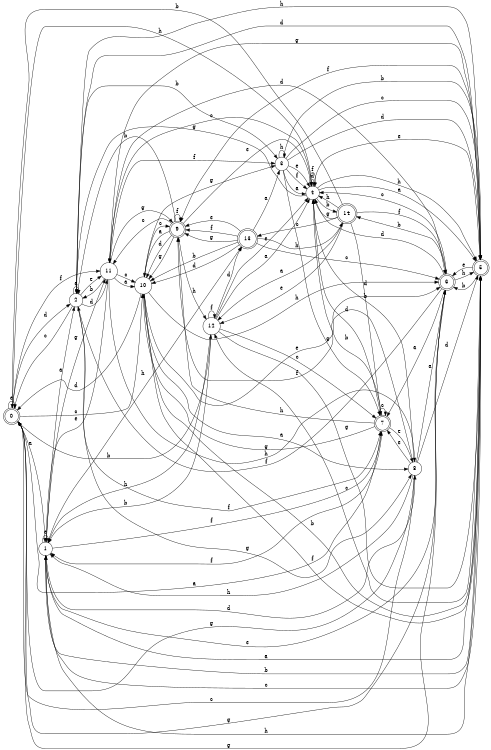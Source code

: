 digraph n12_6 {
__start0 [label="" shape="none"];

rankdir=LR;
size="8,5";

s0 [style="rounded,filled", color="black", fillcolor="white" shape="doublecircle", label="0"];
s1 [style="filled", color="black", fillcolor="white" shape="circle", label="1"];
s2 [style="filled", color="black", fillcolor="white" shape="circle", label="2"];
s3 [style="filled", color="black", fillcolor="white" shape="circle", label="3"];
s4 [style="filled", color="black", fillcolor="white" shape="circle", label="4"];
s5 [style="rounded,filled", color="black", fillcolor="white" shape="doublecircle", label="5"];
s6 [style="rounded,filled", color="black", fillcolor="white" shape="doublecircle", label="6"];
s7 [style="rounded,filled", color="black", fillcolor="white" shape="doublecircle", label="7"];
s8 [style="filled", color="black", fillcolor="white" shape="circle", label="8"];
s9 [style="rounded,filled", color="black", fillcolor="white" shape="doublecircle", label="9"];
s10 [style="filled", color="black", fillcolor="white" shape="circle", label="10"];
s11 [style="filled", color="black", fillcolor="white" shape="circle", label="11"];
s12 [style="filled", color="black", fillcolor="white" shape="circle", label="12"];
s13 [style="rounded,filled", color="black", fillcolor="white" shape="doublecircle", label="13"];
s14 [style="rounded,filled", color="black", fillcolor="white" shape="doublecircle", label="14"];
s0 -> s1 [label="a"];
s0 -> s12 [label="b"];
s0 -> s10 [label="c"];
s0 -> s2 [label="d"];
s0 -> s0 [label="e"];
s0 -> s11 [label="f"];
s0 -> s6 [label="g"];
s0 -> s4 [label="h"];
s1 -> s2 [label="a"];
s1 -> s5 [label="b"];
s1 -> s5 [label="c"];
s1 -> s8 [label="d"];
s1 -> s1 [label="e"];
s1 -> s7 [label="f"];
s1 -> s11 [label="g"];
s1 -> s13 [label="h"];
s2 -> s2 [label="a"];
s2 -> s3 [label="b"];
s2 -> s0 [label="c"];
s2 -> s11 [label="d"];
s2 -> s11 [label="e"];
s2 -> s7 [label="f"];
s2 -> s8 [label="g"];
s2 -> s5 [label="h"];
s3 -> s4 [label="a"];
s3 -> s5 [label="b"];
s3 -> s5 [label="c"];
s3 -> s5 [label="d"];
s3 -> s4 [label="e"];
s3 -> s4 [label="f"];
s3 -> s7 [label="g"];
s3 -> s3 [label="h"];
s4 -> s5 [label="a"];
s4 -> s14 [label="b"];
s4 -> s11 [label="c"];
s4 -> s4 [label="d"];
s4 -> s5 [label="e"];
s4 -> s4 [label="f"];
s4 -> s2 [label="g"];
s4 -> s5 [label="h"];
s5 -> s1 [label="a"];
s5 -> s6 [label="b"];
s5 -> s12 [label="c"];
s5 -> s2 [label="d"];
s5 -> s6 [label="e"];
s5 -> s9 [label="f"];
s5 -> s11 [label="g"];
s5 -> s1 [label="h"];
s6 -> s7 [label="a"];
s6 -> s14 [label="b"];
s6 -> s4 [label="c"];
s6 -> s4 [label="d"];
s6 -> s1 [label="e"];
s6 -> s2 [label="f"];
s6 -> s0 [label="g"];
s6 -> s5 [label="h"];
s7 -> s0 [label="a"];
s7 -> s4 [label="b"];
s7 -> s7 [label="c"];
s7 -> s4 [label="d"];
s7 -> s8 [label="e"];
s7 -> s1 [label="f"];
s7 -> s10 [label="g"];
s7 -> s9 [label="h"];
s8 -> s6 [label="a"];
s8 -> s4 [label="b"];
s8 -> s0 [label="c"];
s8 -> s5 [label="d"];
s8 -> s7 [label="e"];
s8 -> s9 [label="f"];
s8 -> s0 [label="g"];
s8 -> s1 [label="h"];
s9 -> s10 [label="a"];
s9 -> s2 [label="b"];
s9 -> s11 [label="c"];
s9 -> s10 [label="d"];
s9 -> s4 [label="e"];
s9 -> s9 [label="f"];
s9 -> s10 [label="g"];
s9 -> s12 [label="h"];
s10 -> s8 [label="a"];
s10 -> s5 [label="b"];
s10 -> s9 [label="c"];
s10 -> s0 [label="d"];
s10 -> s6 [label="e"];
s10 -> s5 [label="f"];
s10 -> s3 [label="g"];
s10 -> s6 [label="h"];
s11 -> s10 [label="a"];
s11 -> s2 [label="b"];
s11 -> s10 [label="c"];
s11 -> s6 [label="d"];
s11 -> s1 [label="e"];
s11 -> s3 [label="f"];
s11 -> s9 [label="g"];
s11 -> s8 [label="h"];
s12 -> s4 [label="a"];
s12 -> s1 [label="b"];
s12 -> s7 [label="c"];
s12 -> s13 [label="d"];
s12 -> s4 [label="e"];
s12 -> s12 [label="f"];
s12 -> s5 [label="g"];
s12 -> s1 [label="h"];
s13 -> s3 [label="a"];
s13 -> s10 [label="b"];
s13 -> s6 [label="c"];
s13 -> s10 [label="d"];
s13 -> s9 [label="e"];
s13 -> s9 [label="f"];
s13 -> s9 [label="g"];
s13 -> s14 [label="h"];
s14 -> s12 [label="a"];
s14 -> s0 [label="b"];
s14 -> s13 [label="c"];
s14 -> s7 [label="d"];
s14 -> s12 [label="e"];
s14 -> s6 [label="f"];
s14 -> s4 [label="g"];
s14 -> s4 [label="h"];

}
